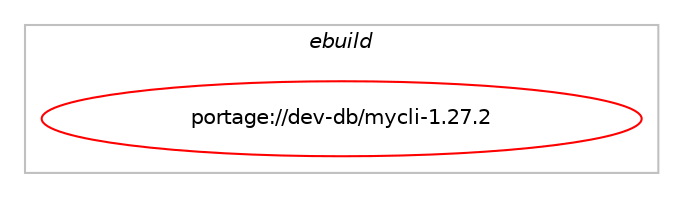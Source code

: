 digraph prolog {

# *************
# Graph options
# *************

newrank=true;
concentrate=true;
compound=true;
graph [rankdir=LR,fontname=Helvetica,fontsize=10,ranksep=1.5];#, ranksep=2.5, nodesep=0.2];
edge  [arrowhead=vee];
node  [fontname=Helvetica,fontsize=10];

# **********
# The ebuild
# **********

subgraph cluster_leftcol {
color=gray;
label=<<i>ebuild</i>>;
id [label="portage://dev-db/mycli-1.27.2", color=red, width=4, href="../dev-db/mycli-1.27.2.svg"];
}

# ****************
# The dependencies
# ****************

subgraph cluster_midcol {
color=gray;
label=<<i>dependencies</i>>;
subgraph cluster_compile {
fillcolor="#eeeeee";
style=filled;
label=<<i>compile</i>>;
}
subgraph cluster_compileandrun {
fillcolor="#eeeeee";
style=filled;
label=<<i>compile and run</i>>;
}
subgraph cluster_run {
fillcolor="#eeeeee";
style=filled;
label=<<i>run</i>>;
# *** BEGIN UNKNOWN DEPENDENCY TYPE (TODO) ***
# id -> equal(use_conditional_group(positive,python_single_target_python3_10,portage://dev-db/mycli-1.27.2,[package_dependency(portage://dev-db/mycli-1.27.2,run,no,dev-lang,python,none,[,,],[slot(3.10)],[])]))
# *** END UNKNOWN DEPENDENCY TYPE (TODO) ***

# *** BEGIN UNKNOWN DEPENDENCY TYPE (TODO) ***
# id -> equal(use_conditional_group(positive,python_single_target_python3_10,portage://dev-db/mycli-1.27.2,[package_dependency(portage://dev-db/mycli-1.27.2,run,no,dev-python,cli-helpers,greaterequal,[2.2.1,,,2.2.1],[],[use(enable(python_targets_python3_10),negative)]),package_dependency(portage://dev-db/mycli-1.27.2,run,no,dev-python,click,greaterequal,[7.0,,,7.0],[],[use(enable(python_targets_python3_10),negative)]),package_dependency(portage://dev-db/mycli-1.27.2,run,no,dev-python,configobj,greaterequal,[5.0.5,,,5.0.5],[],[use(enable(python_targets_python3_10),negative)]),package_dependency(portage://dev-db/mycli-1.27.2,run,no,dev-python,cryptography,greaterequal,[1.0.0,,,1.0.0],[],[use(enable(python_targets_python3_10),negative)]),package_dependency(portage://dev-db/mycli-1.27.2,run,no,dev-python,prompt-toolkit,greaterequal,[3.0.6,,,3.0.6],[],[use(enable(python_targets_python3_10),negative)]),package_dependency(portage://dev-db/mycli-1.27.2,run,no,dev-python,prompt-toolkit,smaller,[4.0.0,,,4.0.0],[],[use(enable(python_targets_python3_10),negative)]),package_dependency(portage://dev-db/mycli-1.27.2,run,no,dev-python,pyaes,greaterequal,[1.6.1,,,1.6.1],[],[use(enable(python_targets_python3_10),negative)]),package_dependency(portage://dev-db/mycli-1.27.2,run,no,dev-python,pygments,greaterequal,[1.6,,,1.6],[],[use(enable(python_targets_python3_10),negative)]),package_dependency(portage://dev-db/mycli-1.27.2,run,no,dev-python,pymysql,greaterequal,[0.9.2,,,0.9.2],[],[use(enable(python_targets_python3_10),negative)]),package_dependency(portage://dev-db/mycli-1.27.2,run,no,dev-python,pyperclip,greaterequal,[1.8.1,,,1.8.1],[],[use(enable(python_targets_python3_10),negative)]),package_dependency(portage://dev-db/mycli-1.27.2,run,no,dev-python,sqlglot,greaterequal,[5.1.3,,,5.1.3],[],[use(enable(python_targets_python3_10),negative)]),package_dependency(portage://dev-db/mycli-1.27.2,run,no,dev-python,sqlparse,greaterequal,[0.3.0,,,0.3.0],[],[use(enable(python_targets_python3_10),negative)]),use_conditional_group(positive,ssh,portage://dev-db/mycli-1.27.2,[package_dependency(portage://dev-db/mycli-1.27.2,run,no,dev-python,paramiko,none,[,,],[],[use(enable(python_targets_python3_10),negative)])])]))
# *** END UNKNOWN DEPENDENCY TYPE (TODO) ***

# *** BEGIN UNKNOWN DEPENDENCY TYPE (TODO) ***
# id -> equal(use_conditional_group(positive,python_single_target_python3_11,portage://dev-db/mycli-1.27.2,[package_dependency(portage://dev-db/mycli-1.27.2,run,no,dev-lang,python,none,[,,],[slot(3.11)],[])]))
# *** END UNKNOWN DEPENDENCY TYPE (TODO) ***

# *** BEGIN UNKNOWN DEPENDENCY TYPE (TODO) ***
# id -> equal(use_conditional_group(positive,python_single_target_python3_11,portage://dev-db/mycli-1.27.2,[package_dependency(portage://dev-db/mycli-1.27.2,run,no,dev-python,cli-helpers,greaterequal,[2.2.1,,,2.2.1],[],[use(enable(python_targets_python3_11),negative)]),package_dependency(portage://dev-db/mycli-1.27.2,run,no,dev-python,click,greaterequal,[7.0,,,7.0],[],[use(enable(python_targets_python3_11),negative)]),package_dependency(portage://dev-db/mycli-1.27.2,run,no,dev-python,configobj,greaterequal,[5.0.5,,,5.0.5],[],[use(enable(python_targets_python3_11),negative)]),package_dependency(portage://dev-db/mycli-1.27.2,run,no,dev-python,cryptography,greaterequal,[1.0.0,,,1.0.0],[],[use(enable(python_targets_python3_11),negative)]),package_dependency(portage://dev-db/mycli-1.27.2,run,no,dev-python,prompt-toolkit,greaterequal,[3.0.6,,,3.0.6],[],[use(enable(python_targets_python3_11),negative)]),package_dependency(portage://dev-db/mycli-1.27.2,run,no,dev-python,prompt-toolkit,smaller,[4.0.0,,,4.0.0],[],[use(enable(python_targets_python3_11),negative)]),package_dependency(portage://dev-db/mycli-1.27.2,run,no,dev-python,pyaes,greaterequal,[1.6.1,,,1.6.1],[],[use(enable(python_targets_python3_11),negative)]),package_dependency(portage://dev-db/mycli-1.27.2,run,no,dev-python,pygments,greaterequal,[1.6,,,1.6],[],[use(enable(python_targets_python3_11),negative)]),package_dependency(portage://dev-db/mycli-1.27.2,run,no,dev-python,pymysql,greaterequal,[0.9.2,,,0.9.2],[],[use(enable(python_targets_python3_11),negative)]),package_dependency(portage://dev-db/mycli-1.27.2,run,no,dev-python,pyperclip,greaterequal,[1.8.1,,,1.8.1],[],[use(enable(python_targets_python3_11),negative)]),package_dependency(portage://dev-db/mycli-1.27.2,run,no,dev-python,sqlglot,greaterequal,[5.1.3,,,5.1.3],[],[use(enable(python_targets_python3_11),negative)]),package_dependency(portage://dev-db/mycli-1.27.2,run,no,dev-python,sqlparse,greaterequal,[0.3.0,,,0.3.0],[],[use(enable(python_targets_python3_11),negative)]),use_conditional_group(positive,ssh,portage://dev-db/mycli-1.27.2,[package_dependency(portage://dev-db/mycli-1.27.2,run,no,dev-python,paramiko,none,[,,],[],[use(enable(python_targets_python3_11),negative)])])]))
# *** END UNKNOWN DEPENDENCY TYPE (TODO) ***

# *** BEGIN UNKNOWN DEPENDENCY TYPE (TODO) ***
# id -> equal(use_conditional_group(positive,python_single_target_python3_12,portage://dev-db/mycli-1.27.2,[package_dependency(portage://dev-db/mycli-1.27.2,run,no,dev-lang,python,none,[,,],[slot(3.12)],[])]))
# *** END UNKNOWN DEPENDENCY TYPE (TODO) ***

# *** BEGIN UNKNOWN DEPENDENCY TYPE (TODO) ***
# id -> equal(use_conditional_group(positive,python_single_target_python3_12,portage://dev-db/mycli-1.27.2,[package_dependency(portage://dev-db/mycli-1.27.2,run,no,dev-python,cli-helpers,greaterequal,[2.2.1,,,2.2.1],[],[use(enable(python_targets_python3_12),negative)]),package_dependency(portage://dev-db/mycli-1.27.2,run,no,dev-python,click,greaterequal,[7.0,,,7.0],[],[use(enable(python_targets_python3_12),negative)]),package_dependency(portage://dev-db/mycli-1.27.2,run,no,dev-python,configobj,greaterequal,[5.0.5,,,5.0.5],[],[use(enable(python_targets_python3_12),negative)]),package_dependency(portage://dev-db/mycli-1.27.2,run,no,dev-python,cryptography,greaterequal,[1.0.0,,,1.0.0],[],[use(enable(python_targets_python3_12),negative)]),package_dependency(portage://dev-db/mycli-1.27.2,run,no,dev-python,prompt-toolkit,greaterequal,[3.0.6,,,3.0.6],[],[use(enable(python_targets_python3_12),negative)]),package_dependency(portage://dev-db/mycli-1.27.2,run,no,dev-python,prompt-toolkit,smaller,[4.0.0,,,4.0.0],[],[use(enable(python_targets_python3_12),negative)]),package_dependency(portage://dev-db/mycli-1.27.2,run,no,dev-python,pyaes,greaterequal,[1.6.1,,,1.6.1],[],[use(enable(python_targets_python3_12),negative)]),package_dependency(portage://dev-db/mycli-1.27.2,run,no,dev-python,pygments,greaterequal,[1.6,,,1.6],[],[use(enable(python_targets_python3_12),negative)]),package_dependency(portage://dev-db/mycli-1.27.2,run,no,dev-python,pymysql,greaterequal,[0.9.2,,,0.9.2],[],[use(enable(python_targets_python3_12),negative)]),package_dependency(portage://dev-db/mycli-1.27.2,run,no,dev-python,pyperclip,greaterequal,[1.8.1,,,1.8.1],[],[use(enable(python_targets_python3_12),negative)]),package_dependency(portage://dev-db/mycli-1.27.2,run,no,dev-python,sqlglot,greaterequal,[5.1.3,,,5.1.3],[],[use(enable(python_targets_python3_12),negative)]),package_dependency(portage://dev-db/mycli-1.27.2,run,no,dev-python,sqlparse,greaterequal,[0.3.0,,,0.3.0],[],[use(enable(python_targets_python3_12),negative)]),use_conditional_group(positive,ssh,portage://dev-db/mycli-1.27.2,[package_dependency(portage://dev-db/mycli-1.27.2,run,no,dev-python,paramiko,none,[,,],[],[use(enable(python_targets_python3_12),negative)])])]))
# *** END UNKNOWN DEPENDENCY TYPE (TODO) ***

}
}

# **************
# The candidates
# **************

subgraph cluster_choices {
rank=same;
color=gray;
label=<<i>candidates</i>>;

}

}
